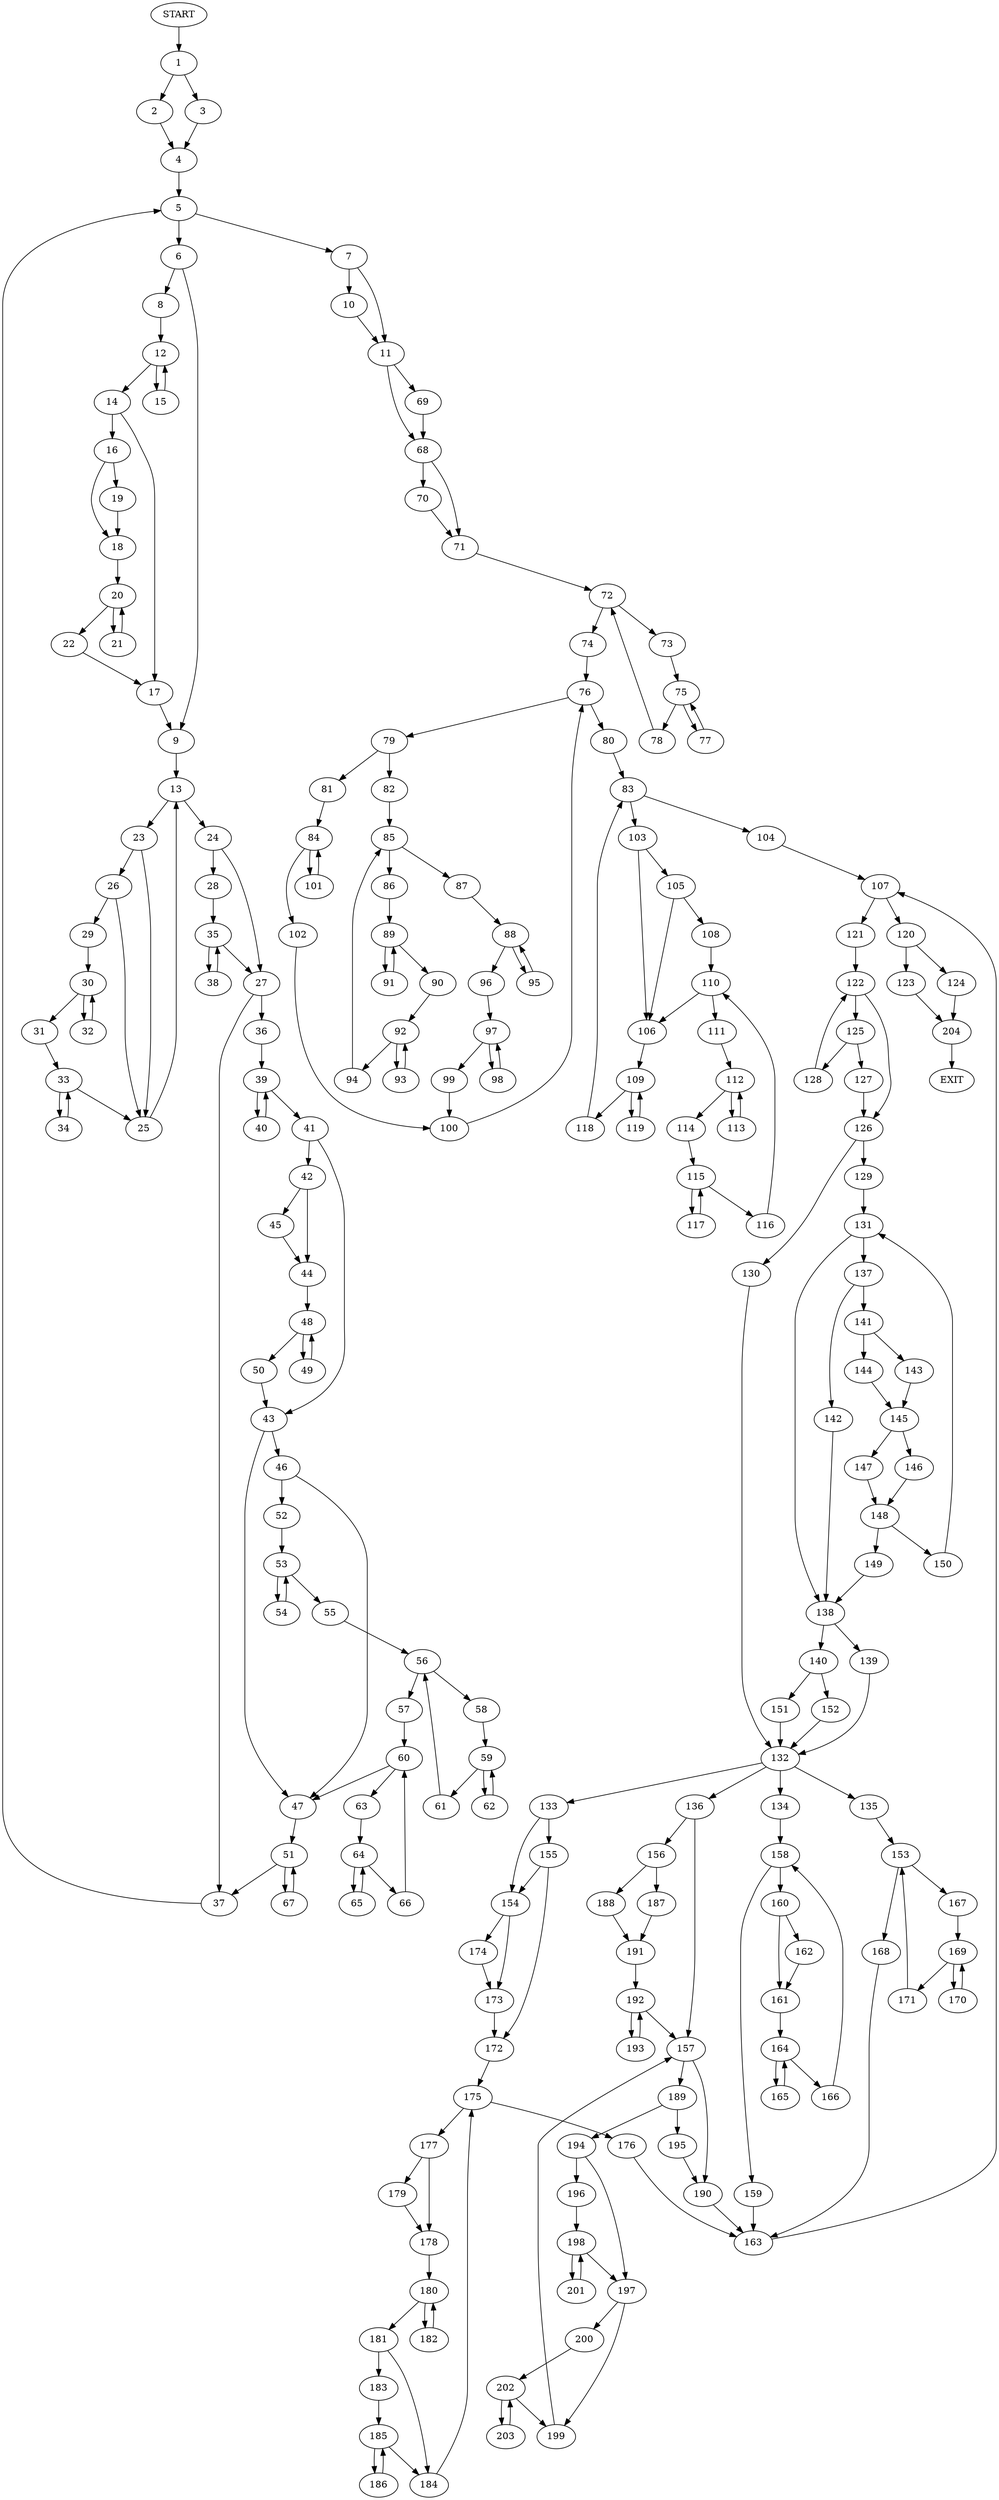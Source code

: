 digraph {
0 [label="START"]
205 [label="EXIT"]
0 -> 1
1 -> 2
1 -> 3
2 -> 4
3 -> 4
4 -> 5
5 -> 6
5 -> 7
6 -> 8
6 -> 9
7 -> 10
7 -> 11
8 -> 12
9 -> 13
12 -> 14
12 -> 15
15 -> 12
14 -> 16
14 -> 17
16 -> 18
16 -> 19
17 -> 9
19 -> 18
18 -> 20
20 -> 21
20 -> 22
22 -> 17
21 -> 20
13 -> 23
13 -> 24
23 -> 25
23 -> 26
24 -> 27
24 -> 28
26 -> 25
26 -> 29
25 -> 13
29 -> 30
30 -> 31
30 -> 32
31 -> 33
32 -> 30
33 -> 25
33 -> 34
34 -> 33
28 -> 35
27 -> 36
27 -> 37
35 -> 38
35 -> 27
38 -> 35
36 -> 39
37 -> 5
39 -> 40
39 -> 41
41 -> 42
41 -> 43
40 -> 39
42 -> 44
42 -> 45
43 -> 46
43 -> 47
44 -> 48
45 -> 44
48 -> 49
48 -> 50
49 -> 48
50 -> 43
47 -> 51
46 -> 52
46 -> 47
52 -> 53
53 -> 54
53 -> 55
54 -> 53
55 -> 56
56 -> 57
56 -> 58
58 -> 59
57 -> 60
59 -> 61
59 -> 62
62 -> 59
61 -> 56
60 -> 63
60 -> 47
63 -> 64
64 -> 65
64 -> 66
65 -> 64
66 -> 60
51 -> 67
51 -> 37
67 -> 51
10 -> 11
11 -> 68
11 -> 69
68 -> 70
68 -> 71
69 -> 68
71 -> 72
70 -> 71
72 -> 73
72 -> 74
73 -> 75
74 -> 76
75 -> 77
75 -> 78
78 -> 72
77 -> 75
76 -> 79
76 -> 80
79 -> 81
79 -> 82
80 -> 83
81 -> 84
82 -> 85
85 -> 86
85 -> 87
87 -> 88
86 -> 89
89 -> 90
89 -> 91
91 -> 89
90 -> 92
92 -> 93
92 -> 94
93 -> 92
94 -> 85
88 -> 95
88 -> 96
95 -> 88
96 -> 97
97 -> 98
97 -> 99
99 -> 100
98 -> 97
100 -> 76
84 -> 101
84 -> 102
101 -> 84
102 -> 100
83 -> 103
83 -> 104
103 -> 105
103 -> 106
104 -> 107
105 -> 106
105 -> 108
106 -> 109
108 -> 110
110 -> 106
110 -> 111
111 -> 112
112 -> 113
112 -> 114
114 -> 115
113 -> 112
115 -> 116
115 -> 117
117 -> 115
116 -> 110
109 -> 118
109 -> 119
119 -> 109
118 -> 83
107 -> 120
107 -> 121
121 -> 122
120 -> 123
120 -> 124
122 -> 125
122 -> 126
125 -> 127
125 -> 128
126 -> 129
126 -> 130
127 -> 126
128 -> 122
129 -> 131
130 -> 132
132 -> 133
132 -> 134
132 -> 135
132 -> 136
131 -> 137
131 -> 138
138 -> 139
138 -> 140
137 -> 141
137 -> 142
141 -> 143
141 -> 144
142 -> 138
143 -> 145
144 -> 145
145 -> 146
145 -> 147
146 -> 148
147 -> 148
148 -> 149
148 -> 150
149 -> 138
150 -> 131
140 -> 151
140 -> 152
139 -> 132
152 -> 132
151 -> 132
135 -> 153
133 -> 154
133 -> 155
136 -> 156
136 -> 157
134 -> 158
158 -> 159
158 -> 160
160 -> 161
160 -> 162
159 -> 163
162 -> 161
161 -> 164
164 -> 165
164 -> 166
166 -> 158
165 -> 164
163 -> 107
153 -> 167
153 -> 168
167 -> 169
168 -> 163
169 -> 170
169 -> 171
170 -> 169
171 -> 153
155 -> 154
155 -> 172
154 -> 173
154 -> 174
172 -> 175
174 -> 173
173 -> 172
175 -> 176
175 -> 177
176 -> 163
177 -> 178
177 -> 179
178 -> 180
179 -> 178
180 -> 181
180 -> 182
181 -> 183
181 -> 184
182 -> 180
183 -> 185
184 -> 175
185 -> 184
185 -> 186
186 -> 185
156 -> 187
156 -> 188
157 -> 189
157 -> 190
187 -> 191
188 -> 191
191 -> 192
192 -> 193
192 -> 157
193 -> 192
190 -> 163
189 -> 194
189 -> 195
195 -> 190
194 -> 196
194 -> 197
196 -> 198
197 -> 199
197 -> 200
198 -> 197
198 -> 201
201 -> 198
200 -> 202
199 -> 157
202 -> 199
202 -> 203
203 -> 202
124 -> 204
123 -> 204
204 -> 205
}
